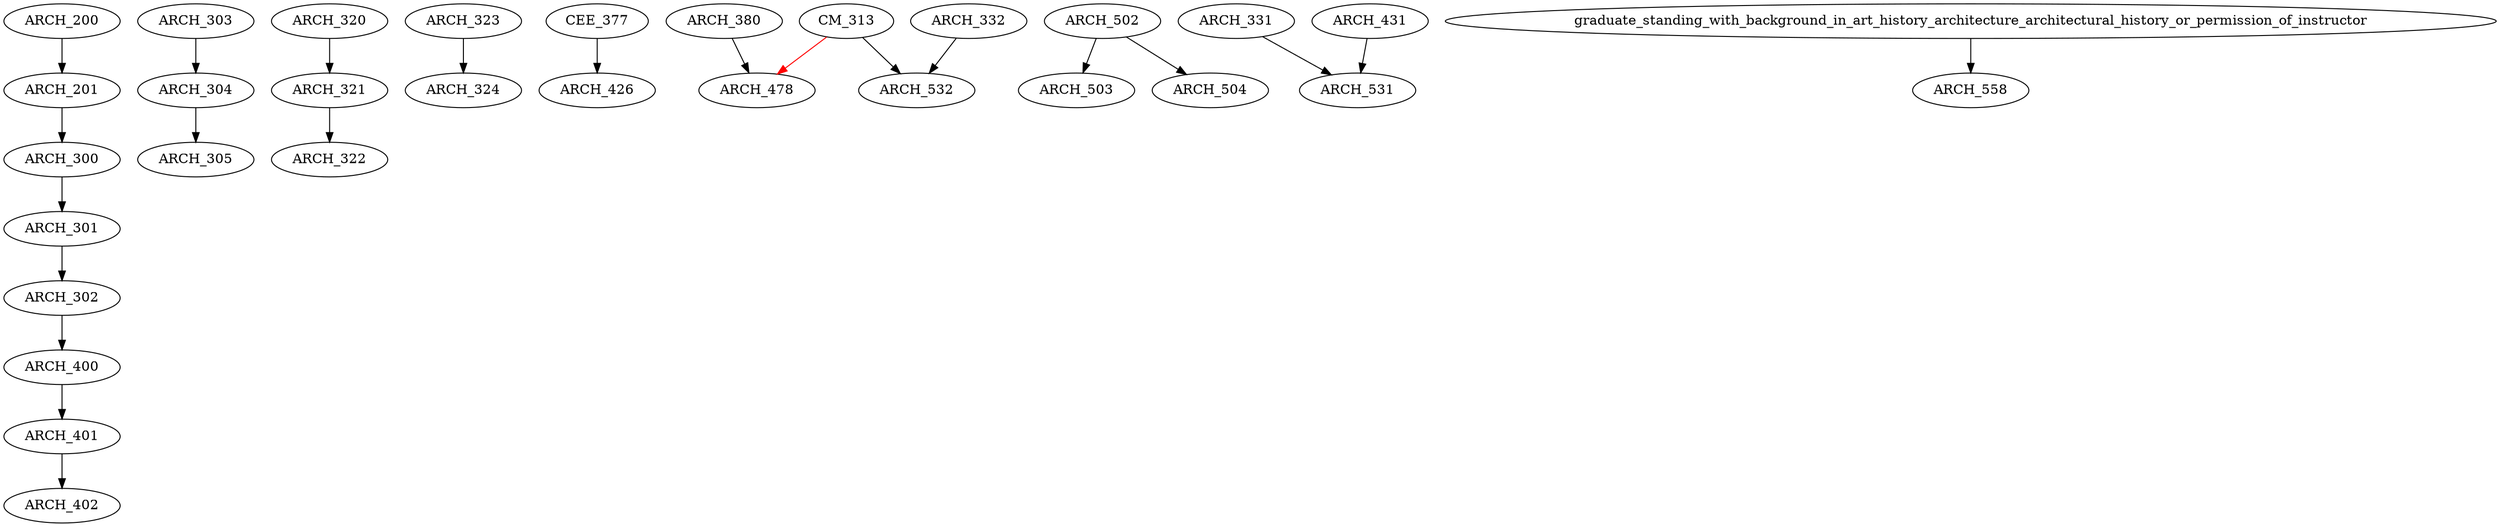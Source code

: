 digraph G {
    edge [color=black];
    ARCH_200 -> ARCH_201;
    edge [color=black];
    ARCH_201 -> ARCH_300;
    edge [color=black];
    ARCH_300 -> ARCH_301;
    edge [color=black];
    ARCH_301 -> ARCH_302;
    edge [color=black];
    ARCH_303 -> ARCH_304;
    edge [color=black];
    ARCH_304 -> ARCH_305;
    edge [color=black];
    ARCH_320 -> ARCH_321;
    edge [color=black];
    ARCH_321 -> ARCH_322;
    edge [color=black];
    ARCH_323 -> ARCH_324;
    edge [color=black];
    ARCH_302 -> ARCH_400;
    edge [color=black];
    ARCH_400 -> ARCH_401;
    edge [color=black];
    ARCH_401 -> ARCH_402;
    edge [color=black];
    CEE_377 -> ARCH_426;
    edge [color=black];
    ARCH_380 -> ARCH_478;
    edge [color=red];
    CM_313 -> ARCH_478;
    edge [color=black];
    ARCH_502 -> ARCH_503;
    edge [color=black];
    ARCH_502 -> ARCH_504;
    edge [color=black];
    ARCH_331 -> ARCH_531;
    ARCH_431 -> ARCH_531;
    edge [color=black];
    ARCH_332 -> ARCH_532;
    CM_313 -> ARCH_532;
    edge [color=black];
    graduate_standing_with_background_in_art_history_architecture_architectural_history_or_permission_of_instructor -> ARCH_558;
}
